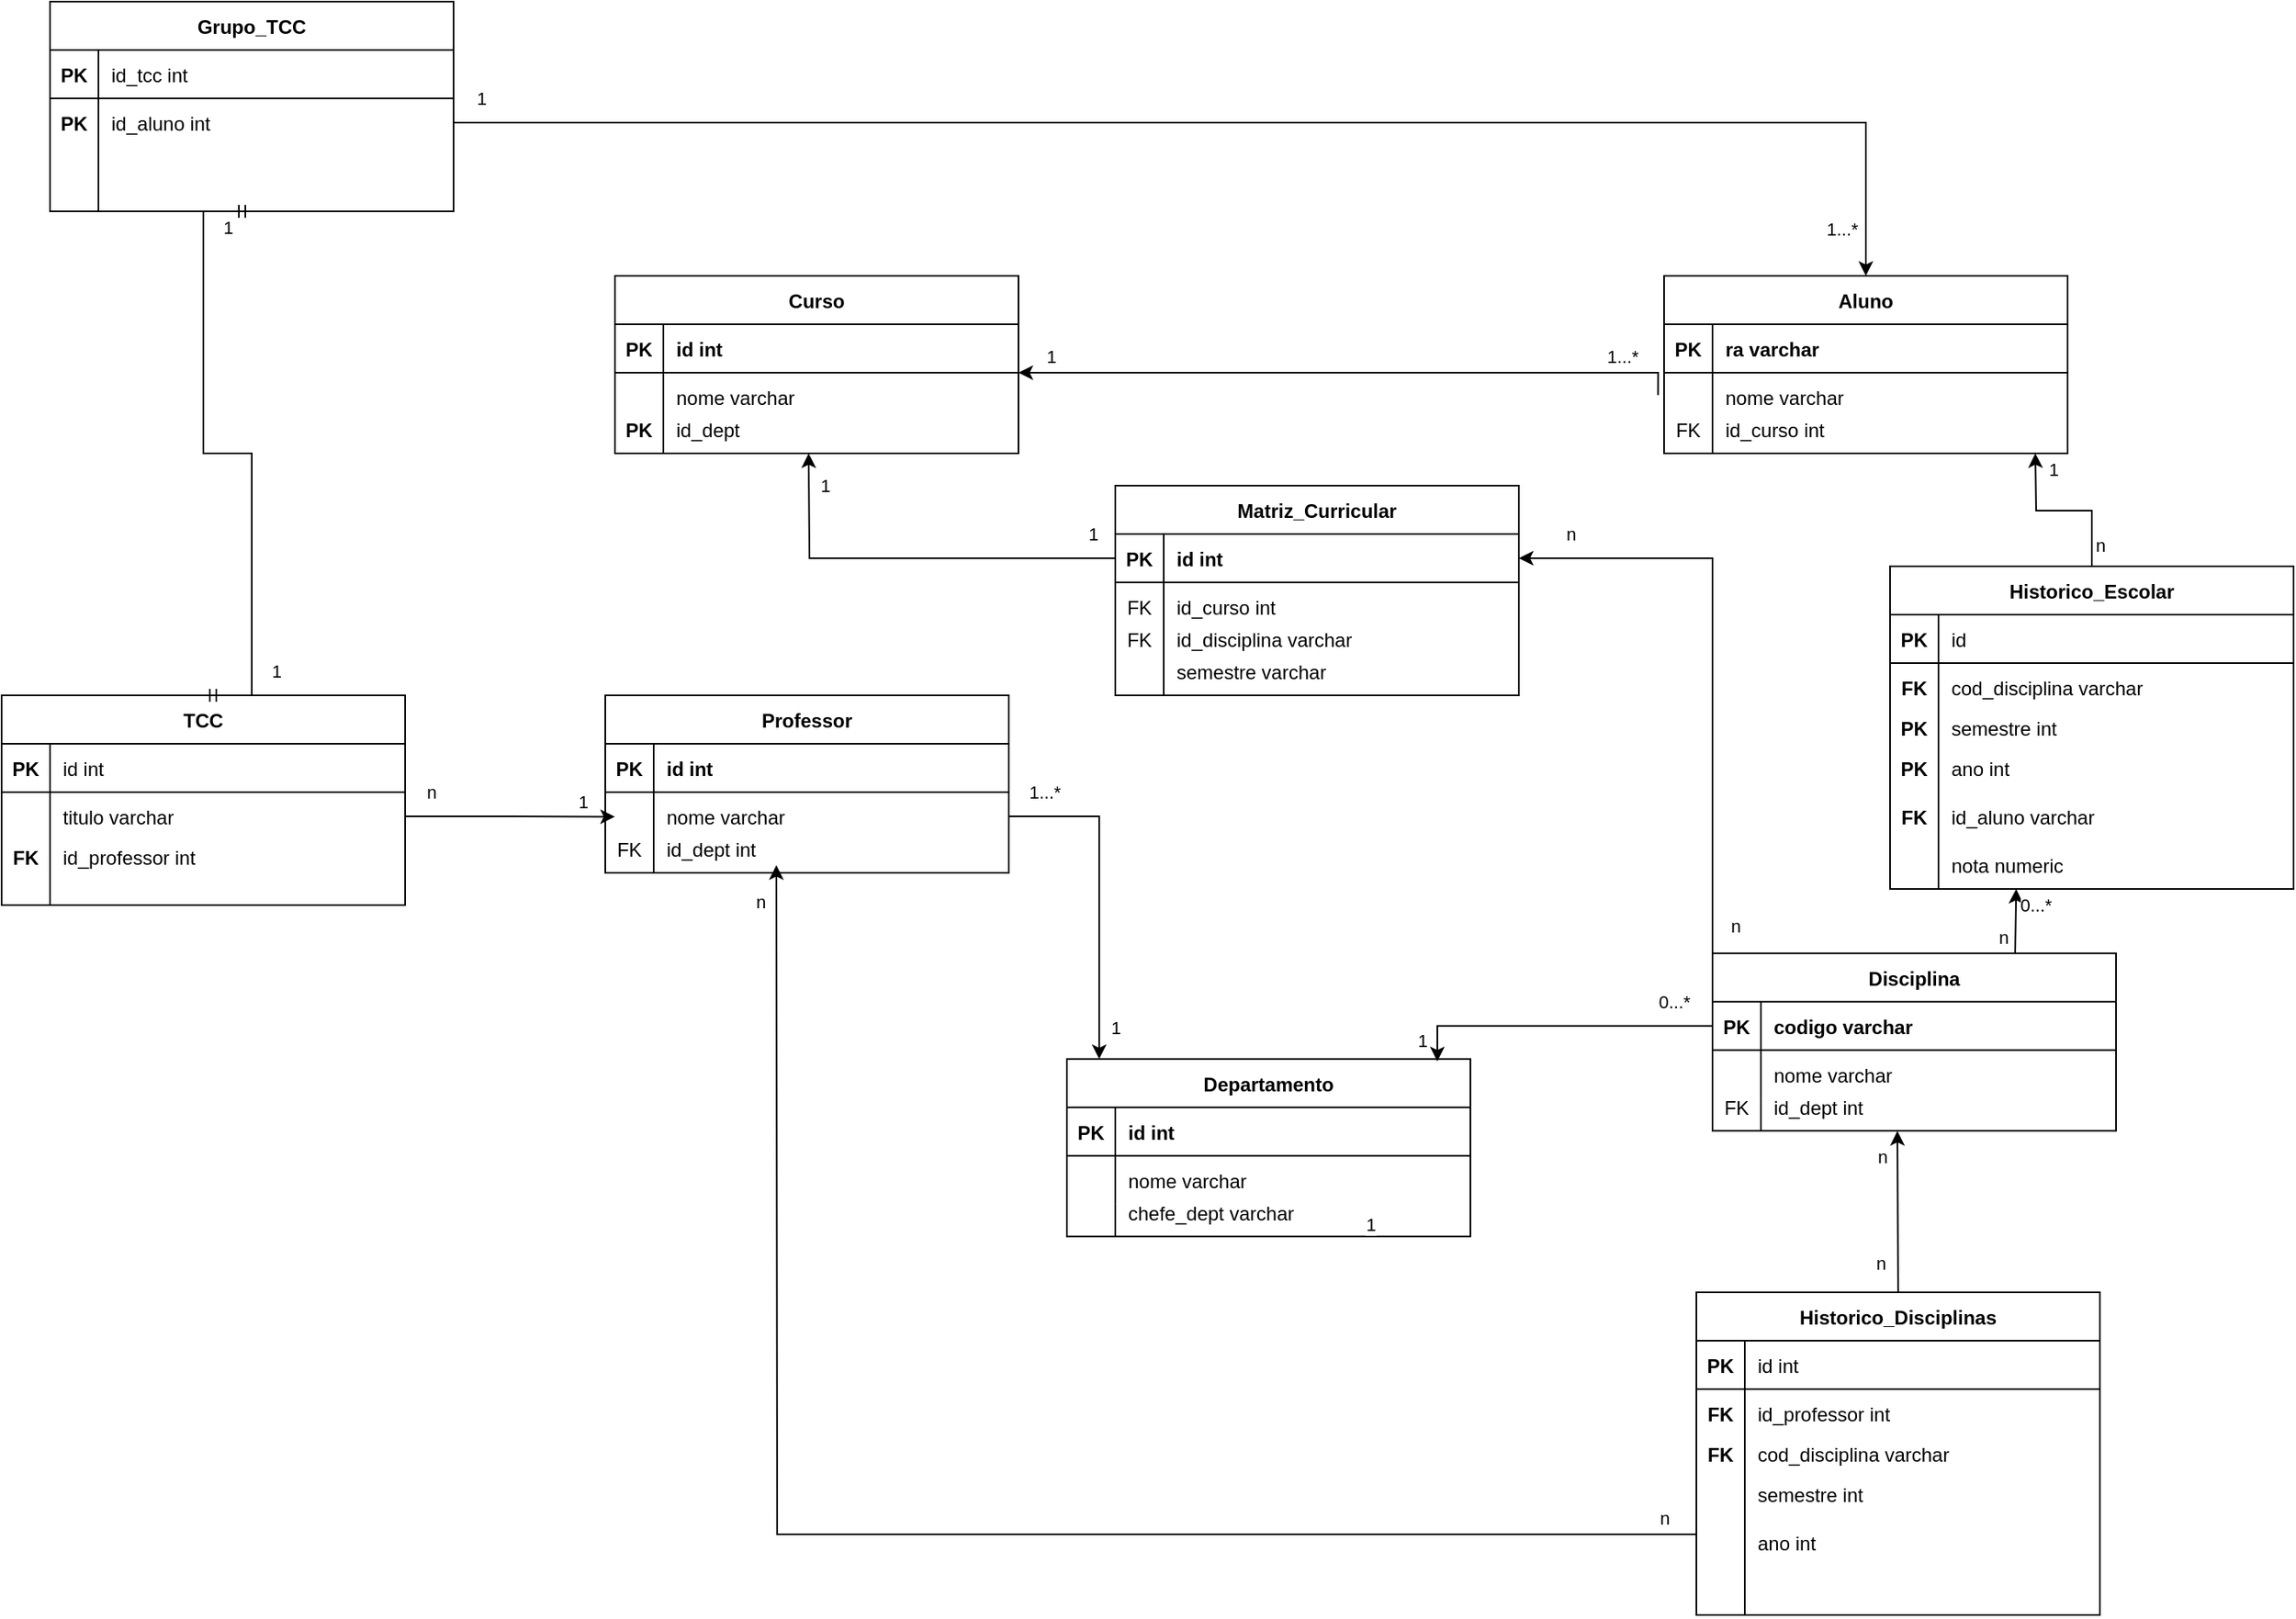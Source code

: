 <mxfile version="24.3.1" type="github">
  <diagram id="R2lEEEUBdFMjLlhIrx00" name="Page-1">
    <mxGraphModel dx="4272" dy="5237" grid="1" gridSize="10" guides="1" tooltips="1" connect="1" arrows="1" fold="1" page="1" pageScale="1" pageWidth="3300" pageHeight="4681" math="0" shadow="0" extFonts="Permanent Marker^https://fonts.googleapis.com/css?family=Permanent+Marker">
      <root>
        <mxCell id="0" />
        <mxCell id="1" parent="0" />
        <mxCell id="C-vyLk0tnHw3VtMMgP7b-23" value="Curso" style="shape=table;startSize=30;container=1;collapsible=1;childLayout=tableLayout;fixedRows=1;rowLines=0;fontStyle=1;align=center;resizeLast=1;" parent="1" vertex="1">
          <mxGeometry x="-570" y="30" width="250" height="110" as="geometry" />
        </mxCell>
        <mxCell id="C-vyLk0tnHw3VtMMgP7b-24" value="" style="shape=partialRectangle;collapsible=0;dropTarget=0;pointerEvents=0;fillColor=none;points=[[0,0.5],[1,0.5]];portConstraint=eastwest;top=0;left=0;right=0;bottom=1;" parent="C-vyLk0tnHw3VtMMgP7b-23" vertex="1">
          <mxGeometry y="30" width="250" height="30" as="geometry" />
        </mxCell>
        <mxCell id="C-vyLk0tnHw3VtMMgP7b-25" value="PK" style="shape=partialRectangle;overflow=hidden;connectable=0;fillColor=none;top=0;left=0;bottom=0;right=0;fontStyle=1;" parent="C-vyLk0tnHw3VtMMgP7b-24" vertex="1">
          <mxGeometry width="30" height="30" as="geometry">
            <mxRectangle width="30" height="30" as="alternateBounds" />
          </mxGeometry>
        </mxCell>
        <mxCell id="C-vyLk0tnHw3VtMMgP7b-26" value="id int" style="shape=partialRectangle;overflow=hidden;connectable=0;fillColor=none;top=0;left=0;bottom=0;right=0;align=left;spacingLeft=6;fontStyle=1;" parent="C-vyLk0tnHw3VtMMgP7b-24" vertex="1">
          <mxGeometry x="30" width="220" height="30" as="geometry">
            <mxRectangle width="220" height="30" as="alternateBounds" />
          </mxGeometry>
        </mxCell>
        <mxCell id="C-vyLk0tnHw3VtMMgP7b-27" value="" style="shape=partialRectangle;collapsible=0;dropTarget=0;pointerEvents=0;fillColor=none;points=[[0,0.5],[1,0.5]];portConstraint=eastwest;top=0;left=0;right=0;bottom=0;" parent="C-vyLk0tnHw3VtMMgP7b-23" vertex="1">
          <mxGeometry y="60" width="250" height="30" as="geometry" />
        </mxCell>
        <mxCell id="C-vyLk0tnHw3VtMMgP7b-28" value="" style="shape=partialRectangle;overflow=hidden;connectable=0;fillColor=none;top=0;left=0;bottom=0;right=0;" parent="C-vyLk0tnHw3VtMMgP7b-27" vertex="1">
          <mxGeometry width="30" height="30" as="geometry">
            <mxRectangle width="30" height="30" as="alternateBounds" />
          </mxGeometry>
        </mxCell>
        <mxCell id="C-vyLk0tnHw3VtMMgP7b-29" value="nome varchar" style="shape=partialRectangle;overflow=hidden;connectable=0;fillColor=none;top=0;left=0;bottom=0;right=0;align=left;spacingLeft=6;" parent="C-vyLk0tnHw3VtMMgP7b-27" vertex="1">
          <mxGeometry x="30" width="220" height="30" as="geometry">
            <mxRectangle width="220" height="30" as="alternateBounds" />
          </mxGeometry>
        </mxCell>
        <mxCell id="UH3D4CsXnFRbs1hSARIR-2" value="" style="endArrow=none;html=1;rounded=0;" parent="1" edge="1">
          <mxGeometry width="50" height="50" relative="1" as="geometry">
            <mxPoint x="-540" y="140" as="sourcePoint" />
            <mxPoint x="-540" y="120" as="targetPoint" />
          </mxGeometry>
        </mxCell>
        <mxCell id="UH3D4CsXnFRbs1hSARIR-3" value="id_dept" style="shape=partialRectangle;overflow=hidden;connectable=0;fillColor=none;top=0;left=0;bottom=0;right=0;align=left;spacingLeft=6;" parent="1" vertex="1">
          <mxGeometry x="-540" y="110" width="220" height="30" as="geometry">
            <mxRectangle width="220" height="30" as="alternateBounds" />
          </mxGeometry>
        </mxCell>
        <mxCell id="UH3D4CsXnFRbs1hSARIR-6" value="Departamento" style="shape=table;startSize=30;container=1;collapsible=1;childLayout=tableLayout;fixedRows=1;rowLines=0;fontStyle=1;align=center;resizeLast=1;" parent="1" vertex="1">
          <mxGeometry x="-290" y="515.43" width="250" height="110" as="geometry" />
        </mxCell>
        <mxCell id="UH3D4CsXnFRbs1hSARIR-7" value="" style="shape=partialRectangle;collapsible=0;dropTarget=0;pointerEvents=0;fillColor=none;points=[[0,0.5],[1,0.5]];portConstraint=eastwest;top=0;left=0;right=0;bottom=1;" parent="UH3D4CsXnFRbs1hSARIR-6" vertex="1">
          <mxGeometry y="30" width="250" height="30" as="geometry" />
        </mxCell>
        <mxCell id="UH3D4CsXnFRbs1hSARIR-8" value="PK" style="shape=partialRectangle;overflow=hidden;connectable=0;fillColor=none;top=0;left=0;bottom=0;right=0;fontStyle=1;" parent="UH3D4CsXnFRbs1hSARIR-7" vertex="1">
          <mxGeometry width="30" height="30" as="geometry">
            <mxRectangle width="30" height="30" as="alternateBounds" />
          </mxGeometry>
        </mxCell>
        <mxCell id="UH3D4CsXnFRbs1hSARIR-9" value="id int" style="shape=partialRectangle;overflow=hidden;connectable=0;fillColor=none;top=0;left=0;bottom=0;right=0;align=left;spacingLeft=6;fontStyle=1;" parent="UH3D4CsXnFRbs1hSARIR-7" vertex="1">
          <mxGeometry x="30" width="220" height="30" as="geometry">
            <mxRectangle width="220" height="30" as="alternateBounds" />
          </mxGeometry>
        </mxCell>
        <mxCell id="UH3D4CsXnFRbs1hSARIR-10" value="" style="shape=partialRectangle;collapsible=0;dropTarget=0;pointerEvents=0;fillColor=none;points=[[0,0.5],[1,0.5]];portConstraint=eastwest;top=0;left=0;right=0;bottom=0;" parent="UH3D4CsXnFRbs1hSARIR-6" vertex="1">
          <mxGeometry y="60" width="250" height="30" as="geometry" />
        </mxCell>
        <mxCell id="UH3D4CsXnFRbs1hSARIR-11" value="" style="shape=partialRectangle;overflow=hidden;connectable=0;fillColor=none;top=0;left=0;bottom=0;right=0;" parent="UH3D4CsXnFRbs1hSARIR-10" vertex="1">
          <mxGeometry width="30" height="30" as="geometry">
            <mxRectangle width="30" height="30" as="alternateBounds" />
          </mxGeometry>
        </mxCell>
        <mxCell id="UH3D4CsXnFRbs1hSARIR-12" value="nome varchar" style="shape=partialRectangle;overflow=hidden;connectable=0;fillColor=none;top=0;left=0;bottom=0;right=0;align=left;spacingLeft=6;" parent="UH3D4CsXnFRbs1hSARIR-10" vertex="1">
          <mxGeometry x="30" width="220" height="30" as="geometry">
            <mxRectangle width="220" height="30" as="alternateBounds" />
          </mxGeometry>
        </mxCell>
        <mxCell id="UH3D4CsXnFRbs1hSARIR-13" value="" style="endArrow=none;html=1;rounded=0;" parent="1" edge="1">
          <mxGeometry width="50" height="50" relative="1" as="geometry">
            <mxPoint x="-260" y="625.43" as="sourcePoint" />
            <mxPoint x="-260" y="605.43" as="targetPoint" />
          </mxGeometry>
        </mxCell>
        <mxCell id="UH3D4CsXnFRbs1hSARIR-14" value="chefe_dept varchar" style="shape=partialRectangle;overflow=hidden;connectable=0;fillColor=none;top=0;left=0;bottom=0;right=0;align=left;spacingLeft=6;" parent="1" vertex="1">
          <mxGeometry x="-260" y="595.43" width="220" height="30" as="geometry">
            <mxRectangle width="220" height="30" as="alternateBounds" />
          </mxGeometry>
        </mxCell>
        <mxCell id="YXKFNS5oCSpKXzloPmJm-32" style="edgeStyle=orthogonalEdgeStyle;rounded=0;orthogonalLoop=1;jettySize=auto;html=1;exitX=0;exitY=0;exitDx=0;exitDy=0;entryX=1;entryY=0.5;entryDx=0;entryDy=0;" parent="1" source="UH3D4CsXnFRbs1hSARIR-17" target="UH3D4CsXnFRbs1hSARIR-30" edge="1">
          <mxGeometry relative="1" as="geometry" />
        </mxCell>
        <mxCell id="YXKFNS5oCSpKXzloPmJm-33" value="n" style="edgeLabel;html=1;align=center;verticalAlign=middle;resizable=0;points=[];" parent="YXKFNS5oCSpKXzloPmJm-32" vertex="1" connectable="0">
          <mxGeometry x="-0.887" relative="1" as="geometry">
            <mxPoint x="14" y="3" as="offset" />
          </mxGeometry>
        </mxCell>
        <mxCell id="YXKFNS5oCSpKXzloPmJm-34" value="n" style="edgeLabel;html=1;align=center;verticalAlign=middle;resizable=0;points=[];" parent="YXKFNS5oCSpKXzloPmJm-32" vertex="1" connectable="0">
          <mxGeometry x="0.827" y="1" relative="1" as="geometry">
            <mxPoint y="-16" as="offset" />
          </mxGeometry>
        </mxCell>
        <mxCell id="YXKFNS5oCSpKXzloPmJm-71" style="edgeStyle=orthogonalEdgeStyle;rounded=0;orthogonalLoop=1;jettySize=auto;html=1;exitX=0.75;exitY=0;exitDx=0;exitDy=0;" parent="1" source="UH3D4CsXnFRbs1hSARIR-17" edge="1">
          <mxGeometry relative="1" as="geometry">
            <mxPoint x="298.143" y="410" as="targetPoint" />
          </mxGeometry>
        </mxCell>
        <mxCell id="YXKFNS5oCSpKXzloPmJm-73" value="n" style="edgeLabel;html=1;align=center;verticalAlign=middle;resizable=0;points=[];" parent="YXKFNS5oCSpKXzloPmJm-71" vertex="1" connectable="0">
          <mxGeometry x="-0.454" y="-1" relative="1" as="geometry">
            <mxPoint x="-9" as="offset" />
          </mxGeometry>
        </mxCell>
        <mxCell id="YXKFNS5oCSpKXzloPmJm-74" value="0...*" style="edgeLabel;html=1;align=center;verticalAlign=middle;resizable=0;points=[];" parent="YXKFNS5oCSpKXzloPmJm-71" vertex="1" connectable="0">
          <mxGeometry x="0.249" y="-2" relative="1" as="geometry">
            <mxPoint x="10" y="-5" as="offset" />
          </mxGeometry>
        </mxCell>
        <mxCell id="UH3D4CsXnFRbs1hSARIR-17" value="Disciplina" style="shape=table;startSize=30;container=1;collapsible=1;childLayout=tableLayout;fixedRows=1;rowLines=0;fontStyle=1;align=center;resizeLast=1;" parent="1" vertex="1">
          <mxGeometry x="110" y="449.86" width="250" height="110" as="geometry" />
        </mxCell>
        <mxCell id="UH3D4CsXnFRbs1hSARIR-18" value="" style="shape=partialRectangle;collapsible=0;dropTarget=0;pointerEvents=0;fillColor=none;points=[[0,0.5],[1,0.5]];portConstraint=eastwest;top=0;left=0;right=0;bottom=1;" parent="UH3D4CsXnFRbs1hSARIR-17" vertex="1">
          <mxGeometry y="30" width="250" height="30" as="geometry" />
        </mxCell>
        <mxCell id="UH3D4CsXnFRbs1hSARIR-19" value="PK" style="shape=partialRectangle;overflow=hidden;connectable=0;fillColor=none;top=0;left=0;bottom=0;right=0;fontStyle=1;" parent="UH3D4CsXnFRbs1hSARIR-18" vertex="1">
          <mxGeometry width="30" height="30" as="geometry">
            <mxRectangle width="30" height="30" as="alternateBounds" />
          </mxGeometry>
        </mxCell>
        <mxCell id="UH3D4CsXnFRbs1hSARIR-20" value="codigo varchar" style="shape=partialRectangle;overflow=hidden;connectable=0;fillColor=none;top=0;left=0;bottom=0;right=0;align=left;spacingLeft=6;fontStyle=1;" parent="UH3D4CsXnFRbs1hSARIR-18" vertex="1">
          <mxGeometry x="30" width="220" height="30" as="geometry">
            <mxRectangle width="220" height="30" as="alternateBounds" />
          </mxGeometry>
        </mxCell>
        <mxCell id="UH3D4CsXnFRbs1hSARIR-21" value="" style="shape=partialRectangle;collapsible=0;dropTarget=0;pointerEvents=0;fillColor=none;points=[[0,0.5],[1,0.5]];portConstraint=eastwest;top=0;left=0;right=0;bottom=0;" parent="UH3D4CsXnFRbs1hSARIR-17" vertex="1">
          <mxGeometry y="60" width="250" height="30" as="geometry" />
        </mxCell>
        <mxCell id="UH3D4CsXnFRbs1hSARIR-22" value="" style="shape=partialRectangle;overflow=hidden;connectable=0;fillColor=none;top=0;left=0;bottom=0;right=0;" parent="UH3D4CsXnFRbs1hSARIR-21" vertex="1">
          <mxGeometry width="30" height="30" as="geometry">
            <mxRectangle width="30" height="30" as="alternateBounds" />
          </mxGeometry>
        </mxCell>
        <mxCell id="UH3D4CsXnFRbs1hSARIR-23" value="nome varchar" style="shape=partialRectangle;overflow=hidden;connectable=0;fillColor=none;top=0;left=0;bottom=0;right=0;align=left;spacingLeft=6;" parent="UH3D4CsXnFRbs1hSARIR-21" vertex="1">
          <mxGeometry x="30" width="220" height="30" as="geometry">
            <mxRectangle width="220" height="30" as="alternateBounds" />
          </mxGeometry>
        </mxCell>
        <mxCell id="UH3D4CsXnFRbs1hSARIR-24" value="" style="endArrow=none;html=1;rounded=0;" parent="1" edge="1">
          <mxGeometry width="50" height="50" relative="1" as="geometry">
            <mxPoint x="140" y="559.86" as="sourcePoint" />
            <mxPoint x="140" y="539.86" as="targetPoint" />
          </mxGeometry>
        </mxCell>
        <mxCell id="UH3D4CsXnFRbs1hSARIR-25" value="id_dept int" style="shape=partialRectangle;overflow=hidden;connectable=0;fillColor=none;top=0;left=0;bottom=0;right=0;align=left;spacingLeft=6;" parent="1" vertex="1">
          <mxGeometry x="140" y="529.86" width="220" height="30" as="geometry">
            <mxRectangle width="220" height="30" as="alternateBounds" />
          </mxGeometry>
        </mxCell>
        <mxCell id="UH3D4CsXnFRbs1hSARIR-28" value="FK" style="shape=partialRectangle;overflow=hidden;connectable=0;fillColor=none;top=0;left=0;bottom=0;right=0;" parent="1" vertex="1">
          <mxGeometry x="110" y="529.86" width="30" height="30" as="geometry">
            <mxRectangle width="30" height="30" as="alternateBounds" />
          </mxGeometry>
        </mxCell>
        <mxCell id="UH3D4CsXnFRbs1hSARIR-29" value="Matriz_Curricular" style="shape=table;startSize=30;container=1;collapsible=1;childLayout=tableLayout;fixedRows=1;rowLines=0;fontStyle=1;align=center;resizeLast=1;" parent="1" vertex="1">
          <mxGeometry x="-260" y="160" width="250" height="130" as="geometry" />
        </mxCell>
        <mxCell id="UH3D4CsXnFRbs1hSARIR-30" value="" style="shape=partialRectangle;collapsible=0;dropTarget=0;pointerEvents=0;fillColor=none;points=[[0,0.5],[1,0.5]];portConstraint=eastwest;top=0;left=0;right=0;bottom=1;" parent="UH3D4CsXnFRbs1hSARIR-29" vertex="1">
          <mxGeometry y="30" width="250" height="30" as="geometry" />
        </mxCell>
        <mxCell id="UH3D4CsXnFRbs1hSARIR-31" value="" style="shape=partialRectangle;overflow=hidden;connectable=0;fillColor=none;top=0;left=0;bottom=0;right=0;fontStyle=1;" parent="UH3D4CsXnFRbs1hSARIR-30" vertex="1">
          <mxGeometry width="30" height="30" as="geometry">
            <mxRectangle width="30" height="30" as="alternateBounds" />
          </mxGeometry>
        </mxCell>
        <mxCell id="UH3D4CsXnFRbs1hSARIR-32" value="id int" style="shape=partialRectangle;overflow=hidden;connectable=0;fillColor=none;top=0;left=0;bottom=0;right=0;align=left;spacingLeft=6;fontStyle=1;" parent="UH3D4CsXnFRbs1hSARIR-30" vertex="1">
          <mxGeometry x="30" width="220" height="30" as="geometry">
            <mxRectangle width="220" height="30" as="alternateBounds" />
          </mxGeometry>
        </mxCell>
        <mxCell id="UH3D4CsXnFRbs1hSARIR-33" value="" style="shape=partialRectangle;collapsible=0;dropTarget=0;pointerEvents=0;fillColor=none;points=[[0,0.5],[1,0.5]];portConstraint=eastwest;top=0;left=0;right=0;bottom=0;" parent="UH3D4CsXnFRbs1hSARIR-29" vertex="1">
          <mxGeometry y="60" width="250" height="30" as="geometry" />
        </mxCell>
        <mxCell id="UH3D4CsXnFRbs1hSARIR-34" value="FK" style="shape=partialRectangle;overflow=hidden;connectable=0;fillColor=none;top=0;left=0;bottom=0;right=0;" parent="UH3D4CsXnFRbs1hSARIR-33" vertex="1">
          <mxGeometry width="30" height="30" as="geometry">
            <mxRectangle width="30" height="30" as="alternateBounds" />
          </mxGeometry>
        </mxCell>
        <mxCell id="UH3D4CsXnFRbs1hSARIR-35" value="id_curso int" style="shape=partialRectangle;overflow=hidden;connectable=0;fillColor=none;top=0;left=0;bottom=0;right=0;align=left;spacingLeft=6;" parent="UH3D4CsXnFRbs1hSARIR-33" vertex="1">
          <mxGeometry x="30" width="220" height="30" as="geometry">
            <mxRectangle width="220" height="30" as="alternateBounds" />
          </mxGeometry>
        </mxCell>
        <mxCell id="UH3D4CsXnFRbs1hSARIR-36" value="" style="endArrow=none;html=1;rounded=0;" parent="1" edge="1">
          <mxGeometry width="50" height="50" relative="1" as="geometry">
            <mxPoint x="-230" y="290" as="sourcePoint" />
            <mxPoint x="-230" y="250" as="targetPoint" />
          </mxGeometry>
        </mxCell>
        <mxCell id="UH3D4CsXnFRbs1hSARIR-37" value="id_disciplina varchar" style="shape=partialRectangle;overflow=hidden;connectable=0;fillColor=none;top=0;left=0;bottom=0;right=0;align=left;spacingLeft=6;" parent="1" vertex="1">
          <mxGeometry x="-230" y="240" width="220" height="30" as="geometry">
            <mxRectangle width="220" height="30" as="alternateBounds" />
          </mxGeometry>
        </mxCell>
        <mxCell id="UH3D4CsXnFRbs1hSARIR-38" value="semestre varchar" style="shape=partialRectangle;overflow=hidden;connectable=0;fillColor=none;top=0;left=0;bottom=0;right=0;align=left;spacingLeft=6;" parent="1" vertex="1">
          <mxGeometry x="-230" y="260" width="220" height="30" as="geometry">
            <mxRectangle width="220" height="30" as="alternateBounds" />
          </mxGeometry>
        </mxCell>
        <mxCell id="UH3D4CsXnFRbs1hSARIR-40" value="FK" style="shape=partialRectangle;overflow=hidden;connectable=0;fillColor=none;top=0;left=0;bottom=0;right=0;" parent="1" vertex="1">
          <mxGeometry x="-260" y="240" width="30" height="30" as="geometry">
            <mxRectangle width="30" height="30" as="alternateBounds" />
          </mxGeometry>
        </mxCell>
        <mxCell id="UH3D4CsXnFRbs1hSARIR-41" value="Aluno" style="shape=table;startSize=30;container=1;collapsible=1;childLayout=tableLayout;fixedRows=1;rowLines=0;fontStyle=1;align=center;resizeLast=1;" parent="1" vertex="1">
          <mxGeometry x="80" y="30" width="250" height="110" as="geometry" />
        </mxCell>
        <mxCell id="UH3D4CsXnFRbs1hSARIR-42" value="" style="shape=partialRectangle;collapsible=0;dropTarget=0;pointerEvents=0;fillColor=none;points=[[0,0.5],[1,0.5]];portConstraint=eastwest;top=0;left=0;right=0;bottom=1;" parent="UH3D4CsXnFRbs1hSARIR-41" vertex="1">
          <mxGeometry y="30" width="250" height="30" as="geometry" />
        </mxCell>
        <mxCell id="UH3D4CsXnFRbs1hSARIR-43" value="" style="shape=partialRectangle;overflow=hidden;connectable=0;fillColor=none;top=0;left=0;bottom=0;right=0;fontStyle=1;" parent="UH3D4CsXnFRbs1hSARIR-42" vertex="1">
          <mxGeometry width="30" height="30" as="geometry">
            <mxRectangle width="30" height="30" as="alternateBounds" />
          </mxGeometry>
        </mxCell>
        <mxCell id="UH3D4CsXnFRbs1hSARIR-44" value="" style="shape=partialRectangle;overflow=hidden;connectable=0;fillColor=none;top=0;left=0;bottom=0;right=0;align=left;spacingLeft=6;fontStyle=1;" parent="UH3D4CsXnFRbs1hSARIR-42" vertex="1">
          <mxGeometry x="30" width="220" height="30" as="geometry">
            <mxRectangle width="220" height="30" as="alternateBounds" />
          </mxGeometry>
        </mxCell>
        <mxCell id="UH3D4CsXnFRbs1hSARIR-45" value="" style="shape=partialRectangle;collapsible=0;dropTarget=0;pointerEvents=0;fillColor=none;points=[[0,0.5],[1,0.5]];portConstraint=eastwest;top=0;left=0;right=0;bottom=0;" parent="UH3D4CsXnFRbs1hSARIR-41" vertex="1">
          <mxGeometry y="60" width="250" height="30" as="geometry" />
        </mxCell>
        <mxCell id="UH3D4CsXnFRbs1hSARIR-46" value="" style="shape=partialRectangle;overflow=hidden;connectable=0;fillColor=none;top=0;left=0;bottom=0;right=0;" parent="UH3D4CsXnFRbs1hSARIR-45" vertex="1">
          <mxGeometry width="30" height="30" as="geometry">
            <mxRectangle width="30" height="30" as="alternateBounds" />
          </mxGeometry>
        </mxCell>
        <mxCell id="UH3D4CsXnFRbs1hSARIR-47" value="nome varchar" style="shape=partialRectangle;overflow=hidden;connectable=0;fillColor=none;top=0;left=0;bottom=0;right=0;align=left;spacingLeft=6;" parent="UH3D4CsXnFRbs1hSARIR-45" vertex="1">
          <mxGeometry x="30" width="220" height="30" as="geometry">
            <mxRectangle width="220" height="30" as="alternateBounds" />
          </mxGeometry>
        </mxCell>
        <mxCell id="UH3D4CsXnFRbs1hSARIR-48" value="" style="endArrow=none;html=1;rounded=0;" parent="1" edge="1">
          <mxGeometry width="50" height="50" relative="1" as="geometry">
            <mxPoint x="110" y="140" as="sourcePoint" />
            <mxPoint x="110" y="120" as="targetPoint" />
          </mxGeometry>
        </mxCell>
        <mxCell id="UH3D4CsXnFRbs1hSARIR-49" value="id_curso int" style="shape=partialRectangle;overflow=hidden;connectable=0;fillColor=none;top=0;left=0;bottom=0;right=0;align=left;spacingLeft=6;" parent="1" vertex="1">
          <mxGeometry x="110" y="110" width="220" height="30" as="geometry">
            <mxRectangle width="220" height="30" as="alternateBounds" />
          </mxGeometry>
        </mxCell>
        <mxCell id="UH3D4CsXnFRbs1hSARIR-51" value="FK" style="shape=partialRectangle;overflow=hidden;connectable=0;fillColor=none;top=0;left=0;bottom=0;right=0;" parent="1" vertex="1">
          <mxGeometry x="80" y="110" width="30" height="30" as="geometry">
            <mxRectangle width="30" height="30" as="alternateBounds" />
          </mxGeometry>
        </mxCell>
        <mxCell id="UH3D4CsXnFRbs1hSARIR-52" value="PK" style="shape=partialRectangle;overflow=hidden;connectable=0;fillColor=none;top=0;left=0;bottom=0;right=0;fontStyle=1;" parent="1" vertex="1">
          <mxGeometry x="80" y="60" width="30" height="30" as="geometry">
            <mxRectangle width="30" height="30" as="alternateBounds" />
          </mxGeometry>
        </mxCell>
        <mxCell id="UH3D4CsXnFRbs1hSARIR-53" value="ra varchar" style="shape=partialRectangle;overflow=hidden;connectable=0;fillColor=none;top=0;left=0;bottom=0;right=0;align=left;spacingLeft=6;fontStyle=1;" parent="1" vertex="1">
          <mxGeometry x="110" y="60" width="220" height="30" as="geometry">
            <mxRectangle width="220" height="30" as="alternateBounds" />
          </mxGeometry>
        </mxCell>
        <mxCell id="UH3D4CsXnFRbs1hSARIR-54" value="Professor" style="shape=table;startSize=30;container=1;collapsible=1;childLayout=tableLayout;fixedRows=1;rowLines=0;fontStyle=1;align=center;resizeLast=1;" parent="1" vertex="1">
          <mxGeometry x="-576" y="290" width="250" height="110" as="geometry" />
        </mxCell>
        <mxCell id="UH3D4CsXnFRbs1hSARIR-55" value="" style="shape=partialRectangle;collapsible=0;dropTarget=0;pointerEvents=0;fillColor=none;points=[[0,0.5],[1,0.5]];portConstraint=eastwest;top=0;left=0;right=0;bottom=1;" parent="UH3D4CsXnFRbs1hSARIR-54" vertex="1">
          <mxGeometry y="30" width="250" height="30" as="geometry" />
        </mxCell>
        <mxCell id="UH3D4CsXnFRbs1hSARIR-56" value="" style="shape=partialRectangle;overflow=hidden;connectable=0;fillColor=none;top=0;left=0;bottom=0;right=0;fontStyle=1;" parent="UH3D4CsXnFRbs1hSARIR-55" vertex="1">
          <mxGeometry width="30" height="30" as="geometry">
            <mxRectangle width="30" height="30" as="alternateBounds" />
          </mxGeometry>
        </mxCell>
        <mxCell id="UH3D4CsXnFRbs1hSARIR-57" value="" style="shape=partialRectangle;overflow=hidden;connectable=0;fillColor=none;top=0;left=0;bottom=0;right=0;align=left;spacingLeft=6;fontStyle=1;" parent="UH3D4CsXnFRbs1hSARIR-55" vertex="1">
          <mxGeometry x="30" width="220" height="30" as="geometry">
            <mxRectangle width="220" height="30" as="alternateBounds" />
          </mxGeometry>
        </mxCell>
        <mxCell id="UH3D4CsXnFRbs1hSARIR-58" value="" style="shape=partialRectangle;collapsible=0;dropTarget=0;pointerEvents=0;fillColor=none;points=[[0,0.5],[1,0.5]];portConstraint=eastwest;top=0;left=0;right=0;bottom=0;" parent="UH3D4CsXnFRbs1hSARIR-54" vertex="1">
          <mxGeometry y="60" width="250" height="30" as="geometry" />
        </mxCell>
        <mxCell id="UH3D4CsXnFRbs1hSARIR-59" value="" style="shape=partialRectangle;overflow=hidden;connectable=0;fillColor=none;top=0;left=0;bottom=0;right=0;" parent="UH3D4CsXnFRbs1hSARIR-58" vertex="1">
          <mxGeometry width="30" height="30" as="geometry">
            <mxRectangle width="30" height="30" as="alternateBounds" />
          </mxGeometry>
        </mxCell>
        <mxCell id="UH3D4CsXnFRbs1hSARIR-60" value="nome varchar" style="shape=partialRectangle;overflow=hidden;connectable=0;fillColor=none;top=0;left=0;bottom=0;right=0;align=left;spacingLeft=6;" parent="UH3D4CsXnFRbs1hSARIR-58" vertex="1">
          <mxGeometry x="30" width="220" height="30" as="geometry">
            <mxRectangle width="220" height="30" as="alternateBounds" />
          </mxGeometry>
        </mxCell>
        <mxCell id="UH3D4CsXnFRbs1hSARIR-61" value="" style="endArrow=none;html=1;rounded=0;" parent="1" edge="1">
          <mxGeometry width="50" height="50" relative="1" as="geometry">
            <mxPoint x="-546" y="400" as="sourcePoint" />
            <mxPoint x="-546" y="380" as="targetPoint" />
          </mxGeometry>
        </mxCell>
        <mxCell id="UH3D4CsXnFRbs1hSARIR-62" value="id_dept int" style="shape=partialRectangle;overflow=hidden;connectable=0;fillColor=none;top=0;left=0;bottom=0;right=0;align=left;spacingLeft=6;" parent="1" vertex="1">
          <mxGeometry x="-546" y="370" width="220" height="30" as="geometry">
            <mxRectangle width="220" height="30" as="alternateBounds" />
          </mxGeometry>
        </mxCell>
        <mxCell id="UH3D4CsXnFRbs1hSARIR-63" value="FK" style="shape=partialRectangle;overflow=hidden;connectable=0;fillColor=none;top=0;left=0;bottom=0;right=0;" parent="1" vertex="1">
          <mxGeometry x="-576" y="370" width="30" height="30" as="geometry">
            <mxRectangle width="30" height="30" as="alternateBounds" />
          </mxGeometry>
        </mxCell>
        <mxCell id="UH3D4CsXnFRbs1hSARIR-64" value="PK" style="shape=partialRectangle;overflow=hidden;connectable=0;fillColor=none;top=0;left=0;bottom=0;right=0;fontStyle=1;" parent="1" vertex="1">
          <mxGeometry x="-576" y="320" width="30" height="30" as="geometry">
            <mxRectangle width="30" height="30" as="alternateBounds" />
          </mxGeometry>
        </mxCell>
        <mxCell id="UH3D4CsXnFRbs1hSARIR-65" value="id int" style="shape=partialRectangle;overflow=hidden;connectable=0;fillColor=none;top=0;left=0;bottom=0;right=0;align=left;spacingLeft=6;fontStyle=1;" parent="1" vertex="1">
          <mxGeometry x="-546" y="320" width="220" height="30" as="geometry">
            <mxRectangle width="220" height="30" as="alternateBounds" />
          </mxGeometry>
        </mxCell>
        <mxCell id="UH3D4CsXnFRbs1hSARIR-70" value="PK" style="shape=partialRectangle;overflow=hidden;connectable=0;fillColor=none;top=0;left=0;bottom=0;right=0;fontStyle=1;" parent="1" vertex="1">
          <mxGeometry x="-570" y="110" width="30" height="30" as="geometry">
            <mxRectangle width="30" height="30" as="alternateBounds" />
          </mxGeometry>
        </mxCell>
        <mxCell id="YXKFNS5oCSpKXzloPmJm-68" style="edgeStyle=orthogonalEdgeStyle;rounded=0;orthogonalLoop=1;jettySize=auto;html=1;exitX=0.5;exitY=0;exitDx=0;exitDy=0;" parent="1" source="_0bo_ZDDSY1TXpKfbr51-4" edge="1">
          <mxGeometry relative="1" as="geometry">
            <mxPoint x="310" y="140" as="targetPoint" />
          </mxGeometry>
        </mxCell>
        <mxCell id="YXKFNS5oCSpKXzloPmJm-70" value="1" style="edgeLabel;html=1;align=center;verticalAlign=middle;resizable=0;points=[];" parent="YXKFNS5oCSpKXzloPmJm-68" vertex="1" connectable="0">
          <mxGeometry x="0.622" y="-1" relative="1" as="geometry">
            <mxPoint x="9" y="-10" as="offset" />
          </mxGeometry>
        </mxCell>
        <mxCell id="YXKFNS5oCSpKXzloPmJm-75" value="n" style="edgeLabel;html=1;align=center;verticalAlign=middle;resizable=0;points=[];" parent="YXKFNS5oCSpKXzloPmJm-68" vertex="1" connectable="0">
          <mxGeometry x="-0.751" y="-2" relative="1" as="geometry">
            <mxPoint x="3" as="offset" />
          </mxGeometry>
        </mxCell>
        <mxCell id="_0bo_ZDDSY1TXpKfbr51-4" value="Historico_Escolar" style="shape=table;startSize=30;container=1;collapsible=1;childLayout=tableLayout;fixedRows=1;rowLines=0;fontStyle=1;align=center;resizeLast=1;" parent="1" vertex="1">
          <mxGeometry x="220" y="210" width="250" height="200" as="geometry" />
        </mxCell>
        <mxCell id="_0bo_ZDDSY1TXpKfbr51-5" value="" style="shape=partialRectangle;collapsible=0;dropTarget=0;pointerEvents=0;fillColor=none;points=[[0,0.5],[1,0.5]];portConstraint=eastwest;top=0;left=0;right=0;bottom=1;" parent="_0bo_ZDDSY1TXpKfbr51-4" vertex="1">
          <mxGeometry y="30" width="250" height="30" as="geometry" />
        </mxCell>
        <mxCell id="_0bo_ZDDSY1TXpKfbr51-6" value="" style="shape=partialRectangle;overflow=hidden;connectable=0;fillColor=none;top=0;left=0;bottom=0;right=0;fontStyle=1;" parent="_0bo_ZDDSY1TXpKfbr51-5" vertex="1">
          <mxGeometry width="30" height="30" as="geometry">
            <mxRectangle width="30" height="30" as="alternateBounds" />
          </mxGeometry>
        </mxCell>
        <mxCell id="_0bo_ZDDSY1TXpKfbr51-7" value="" style="shape=partialRectangle;overflow=hidden;connectable=0;fillColor=none;top=0;left=0;bottom=0;right=0;align=left;spacingLeft=6;fontStyle=1;" parent="_0bo_ZDDSY1TXpKfbr51-5" vertex="1">
          <mxGeometry x="30" width="220" height="30" as="geometry">
            <mxRectangle width="220" height="30" as="alternateBounds" />
          </mxGeometry>
        </mxCell>
        <mxCell id="_0bo_ZDDSY1TXpKfbr51-8" value="" style="shape=partialRectangle;collapsible=0;dropTarget=0;pointerEvents=0;fillColor=none;points=[[0,0.5],[1,0.5]];portConstraint=eastwest;top=0;left=0;right=0;bottom=0;" parent="_0bo_ZDDSY1TXpKfbr51-4" vertex="1">
          <mxGeometry y="60" width="250" height="30" as="geometry" />
        </mxCell>
        <mxCell id="_0bo_ZDDSY1TXpKfbr51-9" value="" style="shape=partialRectangle;overflow=hidden;connectable=0;fillColor=none;top=0;left=0;bottom=0;right=0;" parent="_0bo_ZDDSY1TXpKfbr51-8" vertex="1">
          <mxGeometry width="30" height="30" as="geometry">
            <mxRectangle width="30" height="30" as="alternateBounds" />
          </mxGeometry>
        </mxCell>
        <mxCell id="_0bo_ZDDSY1TXpKfbr51-10" value="cod_disciplina varchar" style="shape=partialRectangle;overflow=hidden;connectable=0;fillColor=none;top=0;left=0;bottom=0;right=0;align=left;spacingLeft=6;" parent="_0bo_ZDDSY1TXpKfbr51-8" vertex="1">
          <mxGeometry x="30" width="220" height="30" as="geometry">
            <mxRectangle width="220" height="30" as="alternateBounds" />
          </mxGeometry>
        </mxCell>
        <mxCell id="_0bo_ZDDSY1TXpKfbr51-11" value="" style="endArrow=none;html=1;rounded=0;" parent="1" edge="1">
          <mxGeometry width="50" height="50" relative="1" as="geometry">
            <mxPoint x="250" y="320" as="sourcePoint" />
            <mxPoint x="250" y="300" as="targetPoint" />
          </mxGeometry>
        </mxCell>
        <mxCell id="_0bo_ZDDSY1TXpKfbr51-16" value="" style="endArrow=none;html=1;rounded=0;" parent="1" edge="1">
          <mxGeometry width="50" height="50" relative="1" as="geometry">
            <mxPoint x="250" y="410" as="sourcePoint" />
            <mxPoint x="250" y="320" as="targetPoint" />
            <Array as="points" />
          </mxGeometry>
        </mxCell>
        <mxCell id="_0bo_ZDDSY1TXpKfbr51-17" value="semestre int" style="shape=partialRectangle;overflow=hidden;connectable=0;fillColor=none;top=0;left=0;bottom=0;right=0;align=left;spacingLeft=6;" parent="1" vertex="1">
          <mxGeometry x="250" y="295" width="220" height="30" as="geometry">
            <mxRectangle width="220" height="30" as="alternateBounds" />
          </mxGeometry>
        </mxCell>
        <mxCell id="_0bo_ZDDSY1TXpKfbr51-18" value="ano int" style="shape=partialRectangle;overflow=hidden;connectable=0;fillColor=none;top=0;left=0;bottom=0;right=0;align=left;spacingLeft=6;" parent="1" vertex="1">
          <mxGeometry x="250" y="320" width="220" height="30" as="geometry">
            <mxRectangle width="220" height="30" as="alternateBounds" />
          </mxGeometry>
        </mxCell>
        <mxCell id="_0bo_ZDDSY1TXpKfbr51-19" value="id" style="shape=partialRectangle;overflow=hidden;connectable=0;fillColor=none;top=0;left=0;bottom=0;right=0;align=left;spacingLeft=6;" parent="1" vertex="1">
          <mxGeometry x="250" y="240" width="220" height="30" as="geometry">
            <mxRectangle width="220" height="30" as="alternateBounds" />
          </mxGeometry>
        </mxCell>
        <mxCell id="_0bo_ZDDSY1TXpKfbr51-20" value="PK" style="shape=partialRectangle;overflow=hidden;connectable=0;fillColor=none;top=0;left=0;bottom=0;right=0;fontStyle=1;" parent="1" vertex="1">
          <mxGeometry x="220" y="240" width="30" height="30" as="geometry">
            <mxRectangle width="30" height="30" as="alternateBounds" />
          </mxGeometry>
        </mxCell>
        <mxCell id="YXKFNS5oCSpKXzloPmJm-1" style="edgeStyle=orthogonalEdgeStyle;rounded=0;orthogonalLoop=1;jettySize=auto;html=1;exitX=0;exitY=0.5;exitDx=0;exitDy=0;entryX=1.015;entryY=0.038;entryDx=0;entryDy=0;entryPerimeter=0;" parent="1" edge="1">
          <mxGeometry relative="1" as="geometry">
            <mxPoint x="76.25" y="103.86" as="sourcePoint" />
            <mxPoint x="-320" y="90.0" as="targetPoint" />
            <Array as="points">
              <mxPoint x="76" y="90" />
            </Array>
          </mxGeometry>
        </mxCell>
        <mxCell id="YXKFNS5oCSpKXzloPmJm-14" value="1" style="edgeLabel;html=1;align=center;verticalAlign=middle;resizable=0;points=[];" parent="YXKFNS5oCSpKXzloPmJm-1" vertex="1" connectable="0">
          <mxGeometry x="0.835" y="-2" relative="1" as="geometry">
            <mxPoint x="-14" y="-8" as="offset" />
          </mxGeometry>
        </mxCell>
        <mxCell id="YXKFNS5oCSpKXzloPmJm-15" value="1...*" style="edgeLabel;html=1;align=center;verticalAlign=middle;resizable=0;points=[];arcSize=14;" parent="YXKFNS5oCSpKXzloPmJm-1" vertex="1" connectable="0">
          <mxGeometry x="-0.824" relative="1" as="geometry">
            <mxPoint y="-10" as="offset" />
          </mxGeometry>
        </mxCell>
        <mxCell id="YXKFNS5oCSpKXzloPmJm-16" style="edgeStyle=orthogonalEdgeStyle;rounded=0;orthogonalLoop=1;jettySize=auto;html=1;exitX=0;exitY=0.5;exitDx=0;exitDy=0;entryX=0.918;entryY=0.013;entryDx=0;entryDy=0;entryPerimeter=0;" parent="1" source="UH3D4CsXnFRbs1hSARIR-18" target="UH3D4CsXnFRbs1hSARIR-6" edge="1">
          <mxGeometry relative="1" as="geometry">
            <mxPoint x="-28" y="400" as="targetPoint" />
          </mxGeometry>
        </mxCell>
        <mxCell id="YXKFNS5oCSpKXzloPmJm-26" value="1" style="edgeLabel;html=1;align=center;verticalAlign=middle;resizable=0;points=[];" parent="YXKFNS5oCSpKXzloPmJm-16" vertex="1" connectable="0">
          <mxGeometry x="0.856" relative="1" as="geometry">
            <mxPoint x="-42" y="115" as="offset" />
          </mxGeometry>
        </mxCell>
        <mxCell id="YXKFNS5oCSpKXzloPmJm-27" value="0...*" style="edgeLabel;html=1;align=center;verticalAlign=middle;resizable=0;points=[];" parent="YXKFNS5oCSpKXzloPmJm-16" vertex="1" connectable="0">
          <mxGeometry x="-0.892" y="-2" relative="1" as="geometry">
            <mxPoint x="-14" y="-13" as="offset" />
          </mxGeometry>
        </mxCell>
        <mxCell id="YXKFNS5oCSpKXzloPmJm-66" value="1" style="edgeLabel;html=1;align=center;verticalAlign=middle;resizable=0;points=[];" parent="YXKFNS5oCSpKXzloPmJm-16" vertex="1" connectable="0">
          <mxGeometry x="0.872" y="1" relative="1" as="geometry">
            <mxPoint x="-11" y="-1" as="offset" />
          </mxGeometry>
        </mxCell>
        <mxCell id="YXKFNS5oCSpKXzloPmJm-23" style="edgeStyle=orthogonalEdgeStyle;rounded=0;orthogonalLoop=1;jettySize=auto;html=1;exitX=1;exitY=0.5;exitDx=0;exitDy=0;entryX=0.08;entryY=0;entryDx=0;entryDy=0;entryPerimeter=0;" parent="1" source="UH3D4CsXnFRbs1hSARIR-58" target="UH3D4CsXnFRbs1hSARIR-6" edge="1">
          <mxGeometry relative="1" as="geometry" />
        </mxCell>
        <mxCell id="YXKFNS5oCSpKXzloPmJm-24" value="1" style="edgeLabel;html=1;align=center;verticalAlign=middle;resizable=0;points=[];" parent="YXKFNS5oCSpKXzloPmJm-23" vertex="1" connectable="0">
          <mxGeometry x="0.813" y="-2" relative="1" as="geometry">
            <mxPoint x="12" as="offset" />
          </mxGeometry>
        </mxCell>
        <mxCell id="YXKFNS5oCSpKXzloPmJm-25" value="1...*" style="edgeLabel;html=1;align=center;verticalAlign=middle;resizable=0;points=[];" parent="YXKFNS5oCSpKXzloPmJm-23" vertex="1" connectable="0">
          <mxGeometry x="-0.858" relative="1" as="geometry">
            <mxPoint x="7" y="-15" as="offset" />
          </mxGeometry>
        </mxCell>
        <mxCell id="YXKFNS5oCSpKXzloPmJm-28" style="edgeStyle=orthogonalEdgeStyle;rounded=0;orthogonalLoop=1;jettySize=auto;html=1;exitX=0;exitY=0.5;exitDx=0;exitDy=0;" parent="1" source="UH3D4CsXnFRbs1hSARIR-30" edge="1">
          <mxGeometry relative="1" as="geometry">
            <mxPoint x="-450" y="140" as="targetPoint" />
          </mxGeometry>
        </mxCell>
        <mxCell id="YXKFNS5oCSpKXzloPmJm-29" value="1" style="edgeLabel;html=1;align=center;verticalAlign=middle;resizable=0;points=[];" parent="YXKFNS5oCSpKXzloPmJm-28" vertex="1" connectable="0">
          <mxGeometry x="-0.866" relative="1" as="geometry">
            <mxPoint x="-163" y="-45" as="offset" />
          </mxGeometry>
        </mxCell>
        <mxCell id="YXKFNS5oCSpKXzloPmJm-30" value="1" style="edgeLabel;html=1;align=center;verticalAlign=middle;resizable=0;points=[];" parent="YXKFNS5oCSpKXzloPmJm-28" vertex="1" connectable="0">
          <mxGeometry x="-0.89" y="-2" relative="1" as="geometry">
            <mxPoint y="-13" as="offset" />
          </mxGeometry>
        </mxCell>
        <mxCell id="YXKFNS5oCSpKXzloPmJm-35" value="FK" style="shape=partialRectangle;overflow=hidden;connectable=0;fillColor=none;top=0;left=0;bottom=0;right=0;fontStyle=1;" parent="1" vertex="1">
          <mxGeometry x="220" y="270" width="30" height="30" as="geometry">
            <mxRectangle width="30" height="30" as="alternateBounds" />
          </mxGeometry>
        </mxCell>
        <mxCell id="YXKFNS5oCSpKXzloPmJm-36" value="nota numeric" style="shape=partialRectangle;overflow=hidden;connectable=0;fillColor=none;top=0;left=0;bottom=0;right=0;align=left;spacingLeft=6;" parent="1" vertex="1">
          <mxGeometry x="250" y="380" width="220" height="30" as="geometry">
            <mxRectangle width="220" height="30" as="alternateBounds" />
          </mxGeometry>
        </mxCell>
        <mxCell id="YXKFNS5oCSpKXzloPmJm-76" style="edgeStyle=orthogonalEdgeStyle;rounded=0;orthogonalLoop=1;jettySize=auto;html=1;exitX=0.5;exitY=0;exitDx=0;exitDy=0;" parent="1" source="YXKFNS5oCSpKXzloPmJm-37" edge="1">
          <mxGeometry relative="1" as="geometry">
            <mxPoint x="224.529" y="560" as="targetPoint" />
          </mxGeometry>
        </mxCell>
        <mxCell id="YXKFNS5oCSpKXzloPmJm-77" value="n" style="edgeLabel;html=1;align=center;verticalAlign=middle;resizable=0;points=[];" parent="YXKFNS5oCSpKXzloPmJm-76" vertex="1" connectable="0">
          <mxGeometry x="0.567" relative="1" as="geometry">
            <mxPoint x="-10" y="-6" as="offset" />
          </mxGeometry>
        </mxCell>
        <mxCell id="YXKFNS5oCSpKXzloPmJm-79" style="edgeStyle=orthogonalEdgeStyle;rounded=0;orthogonalLoop=1;jettySize=auto;html=1;exitX=0;exitY=0.75;exitDx=0;exitDy=0;" parent="1" source="YXKFNS5oCSpKXzloPmJm-37" edge="1">
          <mxGeometry relative="1" as="geometry">
            <mxPoint x="-470" y="395.294" as="targetPoint" />
          </mxGeometry>
        </mxCell>
        <mxCell id="YXKFNS5oCSpKXzloPmJm-80" value="n" style="edgeLabel;html=1;align=center;verticalAlign=middle;resizable=0;points=[];" parent="YXKFNS5oCSpKXzloPmJm-79" vertex="1" connectable="0">
          <mxGeometry x="-0.966" y="-2" relative="1" as="geometry">
            <mxPoint x="-4" y="-8" as="offset" />
          </mxGeometry>
        </mxCell>
        <mxCell id="YXKFNS5oCSpKXzloPmJm-81" value="n" style="edgeLabel;html=1;align=center;verticalAlign=middle;resizable=0;points=[];" parent="YXKFNS5oCSpKXzloPmJm-79" vertex="1" connectable="0">
          <mxGeometry x="0.954" y="1" relative="1" as="geometry">
            <mxPoint x="-9" as="offset" />
          </mxGeometry>
        </mxCell>
        <mxCell id="YXKFNS5oCSpKXzloPmJm-37" value="Historico_Disciplinas" style="shape=table;startSize=30;container=1;collapsible=1;childLayout=tableLayout;fixedRows=1;rowLines=0;fontStyle=1;align=center;resizeLast=1;" parent="1" vertex="1">
          <mxGeometry x="100" y="660" width="250" height="200" as="geometry" />
        </mxCell>
        <mxCell id="YXKFNS5oCSpKXzloPmJm-38" value="" style="shape=partialRectangle;collapsible=0;dropTarget=0;pointerEvents=0;fillColor=none;points=[[0,0.5],[1,0.5]];portConstraint=eastwest;top=0;left=0;right=0;bottom=1;" parent="YXKFNS5oCSpKXzloPmJm-37" vertex="1">
          <mxGeometry y="30" width="250" height="30" as="geometry" />
        </mxCell>
        <mxCell id="YXKFNS5oCSpKXzloPmJm-39" value="" style="shape=partialRectangle;overflow=hidden;connectable=0;fillColor=none;top=0;left=0;bottom=0;right=0;fontStyle=1;" parent="YXKFNS5oCSpKXzloPmJm-38" vertex="1">
          <mxGeometry width="30" height="30" as="geometry">
            <mxRectangle width="30" height="30" as="alternateBounds" />
          </mxGeometry>
        </mxCell>
        <mxCell id="YXKFNS5oCSpKXzloPmJm-40" value="" style="shape=partialRectangle;overflow=hidden;connectable=0;fillColor=none;top=0;left=0;bottom=0;right=0;align=left;spacingLeft=6;fontStyle=1;" parent="YXKFNS5oCSpKXzloPmJm-38" vertex="1">
          <mxGeometry x="30" width="220" height="30" as="geometry">
            <mxRectangle width="220" height="30" as="alternateBounds" />
          </mxGeometry>
        </mxCell>
        <mxCell id="YXKFNS5oCSpKXzloPmJm-41" value="" style="shape=partialRectangle;collapsible=0;dropTarget=0;pointerEvents=0;fillColor=none;points=[[0,0.5],[1,0.5]];portConstraint=eastwest;top=0;left=0;right=0;bottom=0;" parent="YXKFNS5oCSpKXzloPmJm-37" vertex="1">
          <mxGeometry y="60" width="250" height="30" as="geometry" />
        </mxCell>
        <mxCell id="YXKFNS5oCSpKXzloPmJm-42" value="" style="shape=partialRectangle;overflow=hidden;connectable=0;fillColor=none;top=0;left=0;bottom=0;right=0;" parent="YXKFNS5oCSpKXzloPmJm-41" vertex="1">
          <mxGeometry width="30" height="30" as="geometry">
            <mxRectangle width="30" height="30" as="alternateBounds" />
          </mxGeometry>
        </mxCell>
        <mxCell id="YXKFNS5oCSpKXzloPmJm-43" value="id_professor int" style="shape=partialRectangle;overflow=hidden;connectable=0;fillColor=none;top=0;left=0;bottom=0;right=0;align=left;spacingLeft=6;" parent="YXKFNS5oCSpKXzloPmJm-41" vertex="1">
          <mxGeometry x="30" width="220" height="30" as="geometry">
            <mxRectangle width="220" height="30" as="alternateBounds" />
          </mxGeometry>
        </mxCell>
        <mxCell id="YXKFNS5oCSpKXzloPmJm-44" value="" style="endArrow=none;html=1;rounded=0;" parent="1" edge="1">
          <mxGeometry width="50" height="50" relative="1" as="geometry">
            <mxPoint x="130" y="770" as="sourcePoint" />
            <mxPoint x="130" y="750" as="targetPoint" />
          </mxGeometry>
        </mxCell>
        <mxCell id="YXKFNS5oCSpKXzloPmJm-46" value="" style="endArrow=none;html=1;rounded=0;" parent="1" edge="1">
          <mxGeometry width="50" height="50" relative="1" as="geometry">
            <mxPoint x="130" y="860" as="sourcePoint" />
            <mxPoint x="130" y="770" as="targetPoint" />
            <Array as="points" />
          </mxGeometry>
        </mxCell>
        <mxCell id="YXKFNS5oCSpKXzloPmJm-49" value="id int" style="shape=partialRectangle;overflow=hidden;connectable=0;fillColor=none;top=0;left=0;bottom=0;right=0;align=left;spacingLeft=6;" parent="1" vertex="1">
          <mxGeometry x="130" y="690" width="220" height="30" as="geometry">
            <mxRectangle width="220" height="30" as="alternateBounds" />
          </mxGeometry>
        </mxCell>
        <mxCell id="YXKFNS5oCSpKXzloPmJm-50" value="PK" style="shape=partialRectangle;overflow=hidden;connectable=0;fillColor=none;top=0;left=0;bottom=0;right=0;fontStyle=1;" parent="1" vertex="1">
          <mxGeometry x="100" y="690" width="30" height="30" as="geometry">
            <mxRectangle width="30" height="30" as="alternateBounds" />
          </mxGeometry>
        </mxCell>
        <mxCell id="YXKFNS5oCSpKXzloPmJm-51" value="FK" style="shape=partialRectangle;overflow=hidden;connectable=0;fillColor=none;top=0;left=0;bottom=0;right=0;fontStyle=1;" parent="1" vertex="1">
          <mxGeometry x="100" y="720" width="30" height="30" as="geometry">
            <mxRectangle width="30" height="30" as="alternateBounds" />
          </mxGeometry>
        </mxCell>
        <mxCell id="YXKFNS5oCSpKXzloPmJm-53" value="id_aluno varchar" style="shape=partialRectangle;overflow=hidden;connectable=0;fillColor=none;top=0;left=0;bottom=0;right=0;align=left;spacingLeft=6;" parent="1" vertex="1">
          <mxGeometry x="250" y="350" width="220" height="30" as="geometry">
            <mxRectangle width="220" height="30" as="alternateBounds" />
          </mxGeometry>
        </mxCell>
        <mxCell id="YXKFNS5oCSpKXzloPmJm-55" value="PK" style="shape=partialRectangle;overflow=hidden;connectable=0;fillColor=none;top=0;left=0;bottom=0;right=0;fontStyle=1;" parent="1" vertex="1">
          <mxGeometry x="220" y="295" width="30" height="30" as="geometry">
            <mxRectangle width="30" height="30" as="alternateBounds" />
          </mxGeometry>
        </mxCell>
        <mxCell id="YXKFNS5oCSpKXzloPmJm-56" value="PK" style="shape=partialRectangle;overflow=hidden;connectable=0;fillColor=none;top=0;left=0;bottom=0;right=0;fontStyle=1;" parent="1" vertex="1">
          <mxGeometry x="220" y="320" width="30" height="30" as="geometry">
            <mxRectangle width="30" height="30" as="alternateBounds" />
          </mxGeometry>
        </mxCell>
        <mxCell id="YXKFNS5oCSpKXzloPmJm-57" value="FK" style="shape=partialRectangle;overflow=hidden;connectable=0;fillColor=none;top=0;left=0;bottom=0;right=0;fontStyle=1;" parent="1" vertex="1">
          <mxGeometry x="220" y="350" width="30" height="30" as="geometry">
            <mxRectangle width="30" height="30" as="alternateBounds" />
          </mxGeometry>
        </mxCell>
        <mxCell id="YXKFNS5oCSpKXzloPmJm-61" value="cod_disciplina varchar" style="shape=partialRectangle;overflow=hidden;connectable=0;fillColor=none;top=0;left=0;bottom=0;right=0;align=left;spacingLeft=6;" parent="1" vertex="1">
          <mxGeometry x="130" y="745" width="220" height="30" as="geometry">
            <mxRectangle width="220" height="30" as="alternateBounds" />
          </mxGeometry>
        </mxCell>
        <mxCell id="YXKFNS5oCSpKXzloPmJm-62" value="semestre int" style="shape=partialRectangle;overflow=hidden;connectable=0;fillColor=none;top=0;left=0;bottom=0;right=0;align=left;spacingLeft=6;" parent="1" vertex="1">
          <mxGeometry x="130" y="770" width="220" height="30" as="geometry">
            <mxRectangle width="220" height="30" as="alternateBounds" />
          </mxGeometry>
        </mxCell>
        <mxCell id="YXKFNS5oCSpKXzloPmJm-63" value="PK" style="shape=partialRectangle;overflow=hidden;connectable=0;fillColor=none;top=0;left=0;bottom=0;right=0;fontStyle=1;" parent="1" vertex="1">
          <mxGeometry x="-260" y="190" width="30" height="30" as="geometry">
            <mxRectangle width="30" height="30" as="alternateBounds" />
          </mxGeometry>
        </mxCell>
        <mxCell id="YXKFNS5oCSpKXzloPmJm-64" value="FK" style="shape=partialRectangle;overflow=hidden;connectable=0;fillColor=none;top=0;left=0;bottom=0;right=0;fontStyle=1;" parent="1" vertex="1">
          <mxGeometry x="100" y="745" width="30" height="30" as="geometry">
            <mxRectangle width="30" height="30" as="alternateBounds" />
          </mxGeometry>
        </mxCell>
        <mxCell id="YXKFNS5oCSpKXzloPmJm-65" value="ano int" style="shape=partialRectangle;overflow=hidden;connectable=0;fillColor=none;top=0;left=0;bottom=0;right=0;align=left;spacingLeft=6;" parent="1" vertex="1">
          <mxGeometry x="130" y="800" width="220" height="30" as="geometry">
            <mxRectangle width="220" height="30" as="alternateBounds" />
          </mxGeometry>
        </mxCell>
        <mxCell id="YXKFNS5oCSpKXzloPmJm-78" value="n" style="edgeLabel;html=1;align=center;verticalAlign=middle;resizable=0;points=[];" parent="1" vertex="1" connectable="0">
          <mxGeometry x="224.999" y="595.427" as="geometry">
            <mxPoint x="-11" y="46" as="offset" />
          </mxGeometry>
        </mxCell>
        <mxCell id="YXKFNS5oCSpKXzloPmJm-82" value="TCC" style="shape=table;startSize=30;container=1;collapsible=1;childLayout=tableLayout;fixedRows=1;rowLines=0;fontStyle=1;align=center;resizeLast=1;" parent="1" vertex="1">
          <mxGeometry x="-950" y="290.0" width="250" height="130" as="geometry" />
        </mxCell>
        <mxCell id="YXKFNS5oCSpKXzloPmJm-83" value="" style="shape=partialRectangle;collapsible=0;dropTarget=0;pointerEvents=0;fillColor=none;points=[[0,0.5],[1,0.5]];portConstraint=eastwest;top=0;left=0;right=0;bottom=1;" parent="YXKFNS5oCSpKXzloPmJm-82" vertex="1">
          <mxGeometry y="30" width="250" height="30" as="geometry" />
        </mxCell>
        <mxCell id="YXKFNS5oCSpKXzloPmJm-84" value="" style="shape=partialRectangle;overflow=hidden;connectable=0;fillColor=none;top=0;left=0;bottom=0;right=0;fontStyle=1;" parent="YXKFNS5oCSpKXzloPmJm-83" vertex="1">
          <mxGeometry width="30" height="30" as="geometry">
            <mxRectangle width="30" height="30" as="alternateBounds" />
          </mxGeometry>
        </mxCell>
        <mxCell id="YXKFNS5oCSpKXzloPmJm-85" value="" style="shape=partialRectangle;overflow=hidden;connectable=0;fillColor=none;top=0;left=0;bottom=0;right=0;align=left;spacingLeft=6;fontStyle=1;" parent="YXKFNS5oCSpKXzloPmJm-83" vertex="1">
          <mxGeometry x="30" width="220" height="30" as="geometry">
            <mxRectangle width="220" height="30" as="alternateBounds" />
          </mxGeometry>
        </mxCell>
        <mxCell id="YXKFNS5oCSpKXzloPmJm-86" value="" style="shape=partialRectangle;collapsible=0;dropTarget=0;pointerEvents=0;fillColor=none;points=[[0,0.5],[1,0.5]];portConstraint=eastwest;top=0;left=0;right=0;bottom=0;" parent="YXKFNS5oCSpKXzloPmJm-82" vertex="1">
          <mxGeometry y="60" width="250" height="30" as="geometry" />
        </mxCell>
        <mxCell id="YXKFNS5oCSpKXzloPmJm-87" value="" style="shape=partialRectangle;overflow=hidden;connectable=0;fillColor=none;top=0;left=0;bottom=0;right=0;" parent="YXKFNS5oCSpKXzloPmJm-86" vertex="1">
          <mxGeometry width="30" height="30" as="geometry">
            <mxRectangle width="30" height="30" as="alternateBounds" />
          </mxGeometry>
        </mxCell>
        <mxCell id="YXKFNS5oCSpKXzloPmJm-88" value="titulo varchar" style="shape=partialRectangle;overflow=hidden;connectable=0;fillColor=none;top=0;left=0;bottom=0;right=0;align=left;spacingLeft=6;" parent="YXKFNS5oCSpKXzloPmJm-86" vertex="1">
          <mxGeometry x="30" width="220" height="30" as="geometry">
            <mxRectangle width="220" height="30" as="alternateBounds" />
          </mxGeometry>
        </mxCell>
        <mxCell id="YXKFNS5oCSpKXzloPmJm-89" value="" style="endArrow=none;html=1;rounded=0;" parent="1" edge="1">
          <mxGeometry width="50" height="50" relative="1" as="geometry">
            <mxPoint x="-920" y="400.0" as="sourcePoint" />
            <mxPoint x="-920" y="380.0" as="targetPoint" />
          </mxGeometry>
        </mxCell>
        <mxCell id="YXKFNS5oCSpKXzloPmJm-90" value="" style="endArrow=none;html=1;rounded=0;" parent="1" edge="1">
          <mxGeometry width="50" height="50" relative="1" as="geometry">
            <mxPoint x="-920" y="420.0" as="sourcePoint" />
            <mxPoint x="-920" y="400.0" as="targetPoint" />
            <Array as="points" />
          </mxGeometry>
        </mxCell>
        <mxCell id="YXKFNS5oCSpKXzloPmJm-91" value="id int" style="shape=partialRectangle;overflow=hidden;connectable=0;fillColor=none;top=0;left=0;bottom=0;right=0;align=left;spacingLeft=6;" parent="1" vertex="1">
          <mxGeometry x="-920" y="320.0" width="220" height="30" as="geometry">
            <mxRectangle width="220" height="30" as="alternateBounds" />
          </mxGeometry>
        </mxCell>
        <mxCell id="YXKFNS5oCSpKXzloPmJm-92" value="PK" style="shape=partialRectangle;overflow=hidden;connectable=0;fillColor=none;top=0;left=0;bottom=0;right=0;fontStyle=1;" parent="1" vertex="1">
          <mxGeometry x="-950" y="320.0" width="30" height="30" as="geometry">
            <mxRectangle width="30" height="30" as="alternateBounds" />
          </mxGeometry>
        </mxCell>
        <mxCell id="YXKFNS5oCSpKXzloPmJm-94" value="id_professor int" style="shape=partialRectangle;overflow=hidden;connectable=0;fillColor=none;top=0;left=0;bottom=0;right=0;align=left;spacingLeft=6;" parent="1" vertex="1">
          <mxGeometry x="-920" y="375.0" width="220" height="30" as="geometry">
            <mxRectangle width="220" height="30" as="alternateBounds" />
          </mxGeometry>
        </mxCell>
        <mxCell id="YXKFNS5oCSpKXzloPmJm-96" value="FK" style="shape=partialRectangle;overflow=hidden;connectable=0;fillColor=none;top=0;left=0;bottom=0;right=0;fontStyle=1;" parent="1" vertex="1">
          <mxGeometry x="-950" y="375.0" width="30" height="30" as="geometry">
            <mxRectangle width="30" height="30" as="alternateBounds" />
          </mxGeometry>
        </mxCell>
        <mxCell id="YXKFNS5oCSpKXzloPmJm-98" value="Grupo_TCC" style="shape=table;startSize=30;container=1;collapsible=1;childLayout=tableLayout;fixedRows=1;rowLines=0;fontStyle=1;align=center;resizeLast=1;" parent="1" vertex="1">
          <mxGeometry x="-920" y="-140.0" width="250" height="130" as="geometry" />
        </mxCell>
        <mxCell id="YXKFNS5oCSpKXzloPmJm-99" value="" style="shape=partialRectangle;collapsible=0;dropTarget=0;pointerEvents=0;fillColor=none;points=[[0,0.5],[1,0.5]];portConstraint=eastwest;top=0;left=0;right=0;bottom=1;" parent="YXKFNS5oCSpKXzloPmJm-98" vertex="1">
          <mxGeometry y="30" width="250" height="30" as="geometry" />
        </mxCell>
        <mxCell id="YXKFNS5oCSpKXzloPmJm-100" value="" style="shape=partialRectangle;overflow=hidden;connectable=0;fillColor=none;top=0;left=0;bottom=0;right=0;fontStyle=1;" parent="YXKFNS5oCSpKXzloPmJm-99" vertex="1">
          <mxGeometry width="30" height="30" as="geometry">
            <mxRectangle width="30" height="30" as="alternateBounds" />
          </mxGeometry>
        </mxCell>
        <mxCell id="YXKFNS5oCSpKXzloPmJm-101" value="" style="shape=partialRectangle;overflow=hidden;connectable=0;fillColor=none;top=0;left=0;bottom=0;right=0;align=left;spacingLeft=6;fontStyle=1;" parent="YXKFNS5oCSpKXzloPmJm-99" vertex="1">
          <mxGeometry x="30" width="220" height="30" as="geometry">
            <mxRectangle width="220" height="30" as="alternateBounds" />
          </mxGeometry>
        </mxCell>
        <mxCell id="YXKFNS5oCSpKXzloPmJm-102" value="" style="shape=partialRectangle;collapsible=0;dropTarget=0;pointerEvents=0;fillColor=none;points=[[0,0.5],[1,0.5]];portConstraint=eastwest;top=0;left=0;right=0;bottom=0;" parent="YXKFNS5oCSpKXzloPmJm-98" vertex="1">
          <mxGeometry y="60" width="250" height="30" as="geometry" />
        </mxCell>
        <mxCell id="YXKFNS5oCSpKXzloPmJm-103" value="" style="shape=partialRectangle;overflow=hidden;connectable=0;fillColor=none;top=0;left=0;bottom=0;right=0;" parent="YXKFNS5oCSpKXzloPmJm-102" vertex="1">
          <mxGeometry width="30" height="30" as="geometry">
            <mxRectangle width="30" height="30" as="alternateBounds" />
          </mxGeometry>
        </mxCell>
        <mxCell id="YXKFNS5oCSpKXzloPmJm-104" value="id_aluno int" style="shape=partialRectangle;overflow=hidden;connectable=0;fillColor=none;top=0;left=0;bottom=0;right=0;align=left;spacingLeft=6;" parent="YXKFNS5oCSpKXzloPmJm-102" vertex="1">
          <mxGeometry x="30" width="220" height="30" as="geometry">
            <mxRectangle width="220" height="30" as="alternateBounds" />
          </mxGeometry>
        </mxCell>
        <mxCell id="YXKFNS5oCSpKXzloPmJm-105" value="" style="endArrow=none;html=1;rounded=0;" parent="1" edge="1">
          <mxGeometry width="50" height="50" relative="1" as="geometry">
            <mxPoint x="-890" y="-30.0" as="sourcePoint" />
            <mxPoint x="-890" y="-50.0" as="targetPoint" />
          </mxGeometry>
        </mxCell>
        <mxCell id="YXKFNS5oCSpKXzloPmJm-106" value="" style="endArrow=none;html=1;rounded=0;" parent="1" edge="1">
          <mxGeometry width="50" height="50" relative="1" as="geometry">
            <mxPoint x="-890" y="-10.0" as="sourcePoint" />
            <mxPoint x="-890" y="-30.0" as="targetPoint" />
            <Array as="points" />
          </mxGeometry>
        </mxCell>
        <mxCell id="YXKFNS5oCSpKXzloPmJm-107" value="id_tcc int" style="shape=partialRectangle;overflow=hidden;connectable=0;fillColor=none;top=0;left=0;bottom=0;right=0;align=left;spacingLeft=6;" parent="1" vertex="1">
          <mxGeometry x="-890" y="-110.0" width="220" height="30" as="geometry">
            <mxRectangle width="220" height="30" as="alternateBounds" />
          </mxGeometry>
        </mxCell>
        <mxCell id="YXKFNS5oCSpKXzloPmJm-108" value="PK" style="shape=partialRectangle;overflow=hidden;connectable=0;fillColor=none;top=0;left=0;bottom=0;right=0;fontStyle=1;" parent="1" vertex="1">
          <mxGeometry x="-920" y="-110.0" width="30" height="30" as="geometry">
            <mxRectangle width="30" height="30" as="alternateBounds" />
          </mxGeometry>
        </mxCell>
        <mxCell id="YXKFNS5oCSpKXzloPmJm-110" value="PK" style="shape=partialRectangle;overflow=hidden;connectable=0;fillColor=none;top=0;left=0;bottom=0;right=0;fontStyle=1;" parent="1" vertex="1">
          <mxGeometry x="-920" y="-80.0" width="30" height="30" as="geometry">
            <mxRectangle width="30" height="30" as="alternateBounds" />
          </mxGeometry>
        </mxCell>
        <mxCell id="YXKFNS5oCSpKXzloPmJm-111" style="edgeStyle=orthogonalEdgeStyle;rounded=0;orthogonalLoop=1;jettySize=auto;html=1;exitX=1;exitY=0.5;exitDx=0;exitDy=0;" parent="1" source="YXKFNS5oCSpKXzloPmJm-86" edge="1">
          <mxGeometry relative="1" as="geometry">
            <mxPoint x="-570" y="365.238" as="targetPoint" />
          </mxGeometry>
        </mxCell>
        <mxCell id="YXKFNS5oCSpKXzloPmJm-112" value="1" style="edgeLabel;html=1;align=center;verticalAlign=middle;resizable=0;points=[];" parent="YXKFNS5oCSpKXzloPmJm-111" vertex="1" connectable="0">
          <mxGeometry x="0.692" y="-1" relative="1" as="geometry">
            <mxPoint y="-11" as="offset" />
          </mxGeometry>
        </mxCell>
        <mxCell id="YXKFNS5oCSpKXzloPmJm-113" value="n" style="edgeLabel;html=1;align=center;verticalAlign=middle;resizable=0;points=[];" parent="YXKFNS5oCSpKXzloPmJm-111" vertex="1" connectable="0">
          <mxGeometry x="-0.761" y="2" relative="1" as="geometry">
            <mxPoint y="-13" as="offset" />
          </mxGeometry>
        </mxCell>
        <mxCell id="YXKFNS5oCSpKXzloPmJm-114" style="edgeStyle=orthogonalEdgeStyle;rounded=0;orthogonalLoop=1;jettySize=auto;html=1;exitX=1;exitY=0.5;exitDx=0;exitDy=0;entryX=0.5;entryY=0;entryDx=0;entryDy=0;" parent="1" source="YXKFNS5oCSpKXzloPmJm-102" target="UH3D4CsXnFRbs1hSARIR-41" edge="1">
          <mxGeometry relative="1" as="geometry" />
        </mxCell>
        <mxCell id="YXKFNS5oCSpKXzloPmJm-115" value="1...*" style="edgeLabel;html=1;align=center;verticalAlign=middle;resizable=0;points=[];" parent="YXKFNS5oCSpKXzloPmJm-114" vertex="1" connectable="0">
          <mxGeometry x="0.941" y="-1" relative="1" as="geometry">
            <mxPoint x="-14" y="-1" as="offset" />
          </mxGeometry>
        </mxCell>
        <mxCell id="YXKFNS5oCSpKXzloPmJm-116" value="1" style="edgeLabel;html=1;align=center;verticalAlign=middle;resizable=0;points=[];" parent="YXKFNS5oCSpKXzloPmJm-114" vertex="1" connectable="0">
          <mxGeometry x="-0.965" y="2" relative="1" as="geometry">
            <mxPoint y="-13" as="offset" />
          </mxGeometry>
        </mxCell>
        <mxCell id="PH7QxkWI7YD3bigMfpg0-1" value="" style="edgeStyle=entityRelationEdgeStyle;fontSize=12;html=1;endArrow=ERmandOne;startArrow=ERmandOne;rounded=0;entryX=0.5;entryY=1;entryDx=0;entryDy=0;exitX=0.5;exitY=0;exitDx=0;exitDy=0;" edge="1" parent="1" source="YXKFNS5oCSpKXzloPmJm-82" target="YXKFNS5oCSpKXzloPmJm-98">
          <mxGeometry width="100" height="100" relative="1" as="geometry">
            <mxPoint x="-890" y="175" as="sourcePoint" />
            <mxPoint x="-790" y="75" as="targetPoint" />
            <Array as="points">
              <mxPoint x="-1010" y="125" />
            </Array>
          </mxGeometry>
        </mxCell>
        <mxCell id="PH7QxkWI7YD3bigMfpg0-2" value="1" style="edgeLabel;html=1;align=center;verticalAlign=middle;resizable=0;points=[];" vertex="1" connectable="0" parent="PH7QxkWI7YD3bigMfpg0-1">
          <mxGeometry x="-0.768" y="2" relative="1" as="geometry">
            <mxPoint x="17" as="offset" />
          </mxGeometry>
        </mxCell>
        <mxCell id="PH7QxkWI7YD3bigMfpg0-3" value="1" style="edgeLabel;html=1;align=center;verticalAlign=middle;resizable=0;points=[];" vertex="1" connectable="0" parent="PH7QxkWI7YD3bigMfpg0-1">
          <mxGeometry x="0.725" y="1" relative="1" as="geometry">
            <mxPoint x="16" y="-14" as="offset" />
          </mxGeometry>
        </mxCell>
      </root>
    </mxGraphModel>
  </diagram>
</mxfile>
